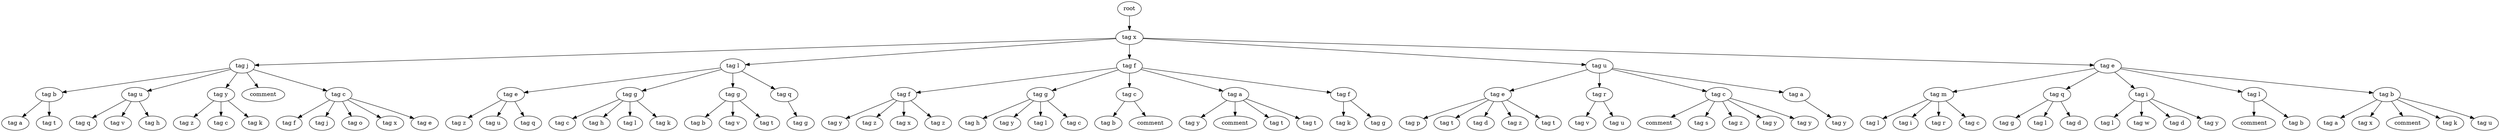 digraph Tree{
0[label="root"];
0->00
00[label="tag x"];
00->000
000[label="tag j"];
000->0000
0000[label="tag b"];
0000->00000
00000[label="tag a"];
0000->00001
00001[label="tag t"];
000->0001
0001[label="tag u"];
0001->00010
00010[label="tag q"];
0001->00011
00011[label="tag v"];
0001->00012
00012[label="tag h"];
000->0002
0002[label="tag y"];
0002->00020
00020[label="tag z"];
0002->00021
00021[label="tag c"];
0002->00022
00022[label="tag k"];
000->0003
0003[label="comment"];
000->0004
0004[label="tag c"];
0004->00040
00040[label="tag f"];
0004->00041
00041[label="tag j"];
0004->00042
00042[label="tag o"];
0004->00043
00043[label="tag x"];
0004->00044
00044[label="tag e"];
00->001
001[label="tag l"];
001->0010
0010[label="tag e"];
0010->00100
00100[label="tag z"];
0010->00101
00101[label="tag u"];
0010->00102
00102[label="tag q"];
001->0011
0011[label="tag g"];
0011->00110
00110[label="tag c"];
0011->00111
00111[label="tag h"];
0011->00112
00112[label="tag l"];
0011->00113
00113[label="tag k"];
001->0012
0012[label="tag g"];
0012->00120
00120[label="tag b"];
0012->00121
00121[label="tag v"];
0012->00122
00122[label="tag t"];
001->0013
0013[label="tag q"];
0013->00130
00130[label="tag g"];
00->002
002[label="tag f"];
002->0020
0020[label="tag f"];
0020->00200
00200[label="tag y"];
0020->00201
00201[label="tag z"];
0020->00202
00202[label="tag x"];
0020->00203
00203[label="tag z"];
002->0021
0021[label="tag g"];
0021->00210
00210[label="tag h"];
0021->00211
00211[label="tag y"];
0021->00212
00212[label="tag l"];
0021->00213
00213[label="tag c"];
002->0022
0022[label="tag c"];
0022->00220
00220[label="tag b"];
0022->00221
00221[label="comment"];
002->0023
0023[label="tag a"];
0023->00230
00230[label="tag y"];
0023->00231
00231[label="comment"];
0023->00232
00232[label="tag t"];
0023->00233
00233[label="tag t"];
002->0024
0024[label="tag f"];
0024->00240
00240[label="tag k"];
0024->00241
00241[label="tag g"];
00->003
003[label="tag u"];
003->0030
0030[label="tag e"];
0030->00300
00300[label="tag p"];
0030->00301
00301[label="tag t"];
0030->00302
00302[label="tag d"];
0030->00303
00303[label="tag z"];
0030->00304
00304[label="tag t"];
003->0031
0031[label="tag r"];
0031->00310
00310[label="tag v"];
0031->00311
00311[label="tag u"];
003->0032
0032[label="tag c"];
0032->00320
00320[label="comment"];
0032->00321
00321[label="tag s"];
0032->00322
00322[label="tag z"];
0032->00323
00323[label="tag y"];
0032->00324
00324[label="tag y"];
003->0033
0033[label="tag a"];
0033->00330
00330[label="tag y"];
00->004
004[label="tag e"];
004->0040
0040[label="tag m"];
0040->00400
00400[label="tag l"];
0040->00401
00401[label="tag i"];
0040->00402
00402[label="tag r"];
0040->00403
00403[label="tag c"];
004->0041
0041[label="tag q"];
0041->00410
00410[label="tag g"];
0041->00411
00411[label="tag l"];
0041->00412
00412[label="tag d"];
004->0042
0042[label="tag i"];
0042->00420
00420[label="tag l"];
0042->00421
00421[label="tag w"];
0042->00422
00422[label="tag d"];
0042->00423
00423[label="tag y"];
004->0043
0043[label="tag l"];
0043->00430
00430[label="comment"];
0043->00431
00431[label="tag b"];
004->0044
0044[label="tag b"];
0044->00440
00440[label="tag a"];
0044->00441
00441[label="tag x"];
0044->00442
00442[label="comment"];
0044->00443
00443[label="tag k"];
0044->00444
00444[label="tag u"];
}
